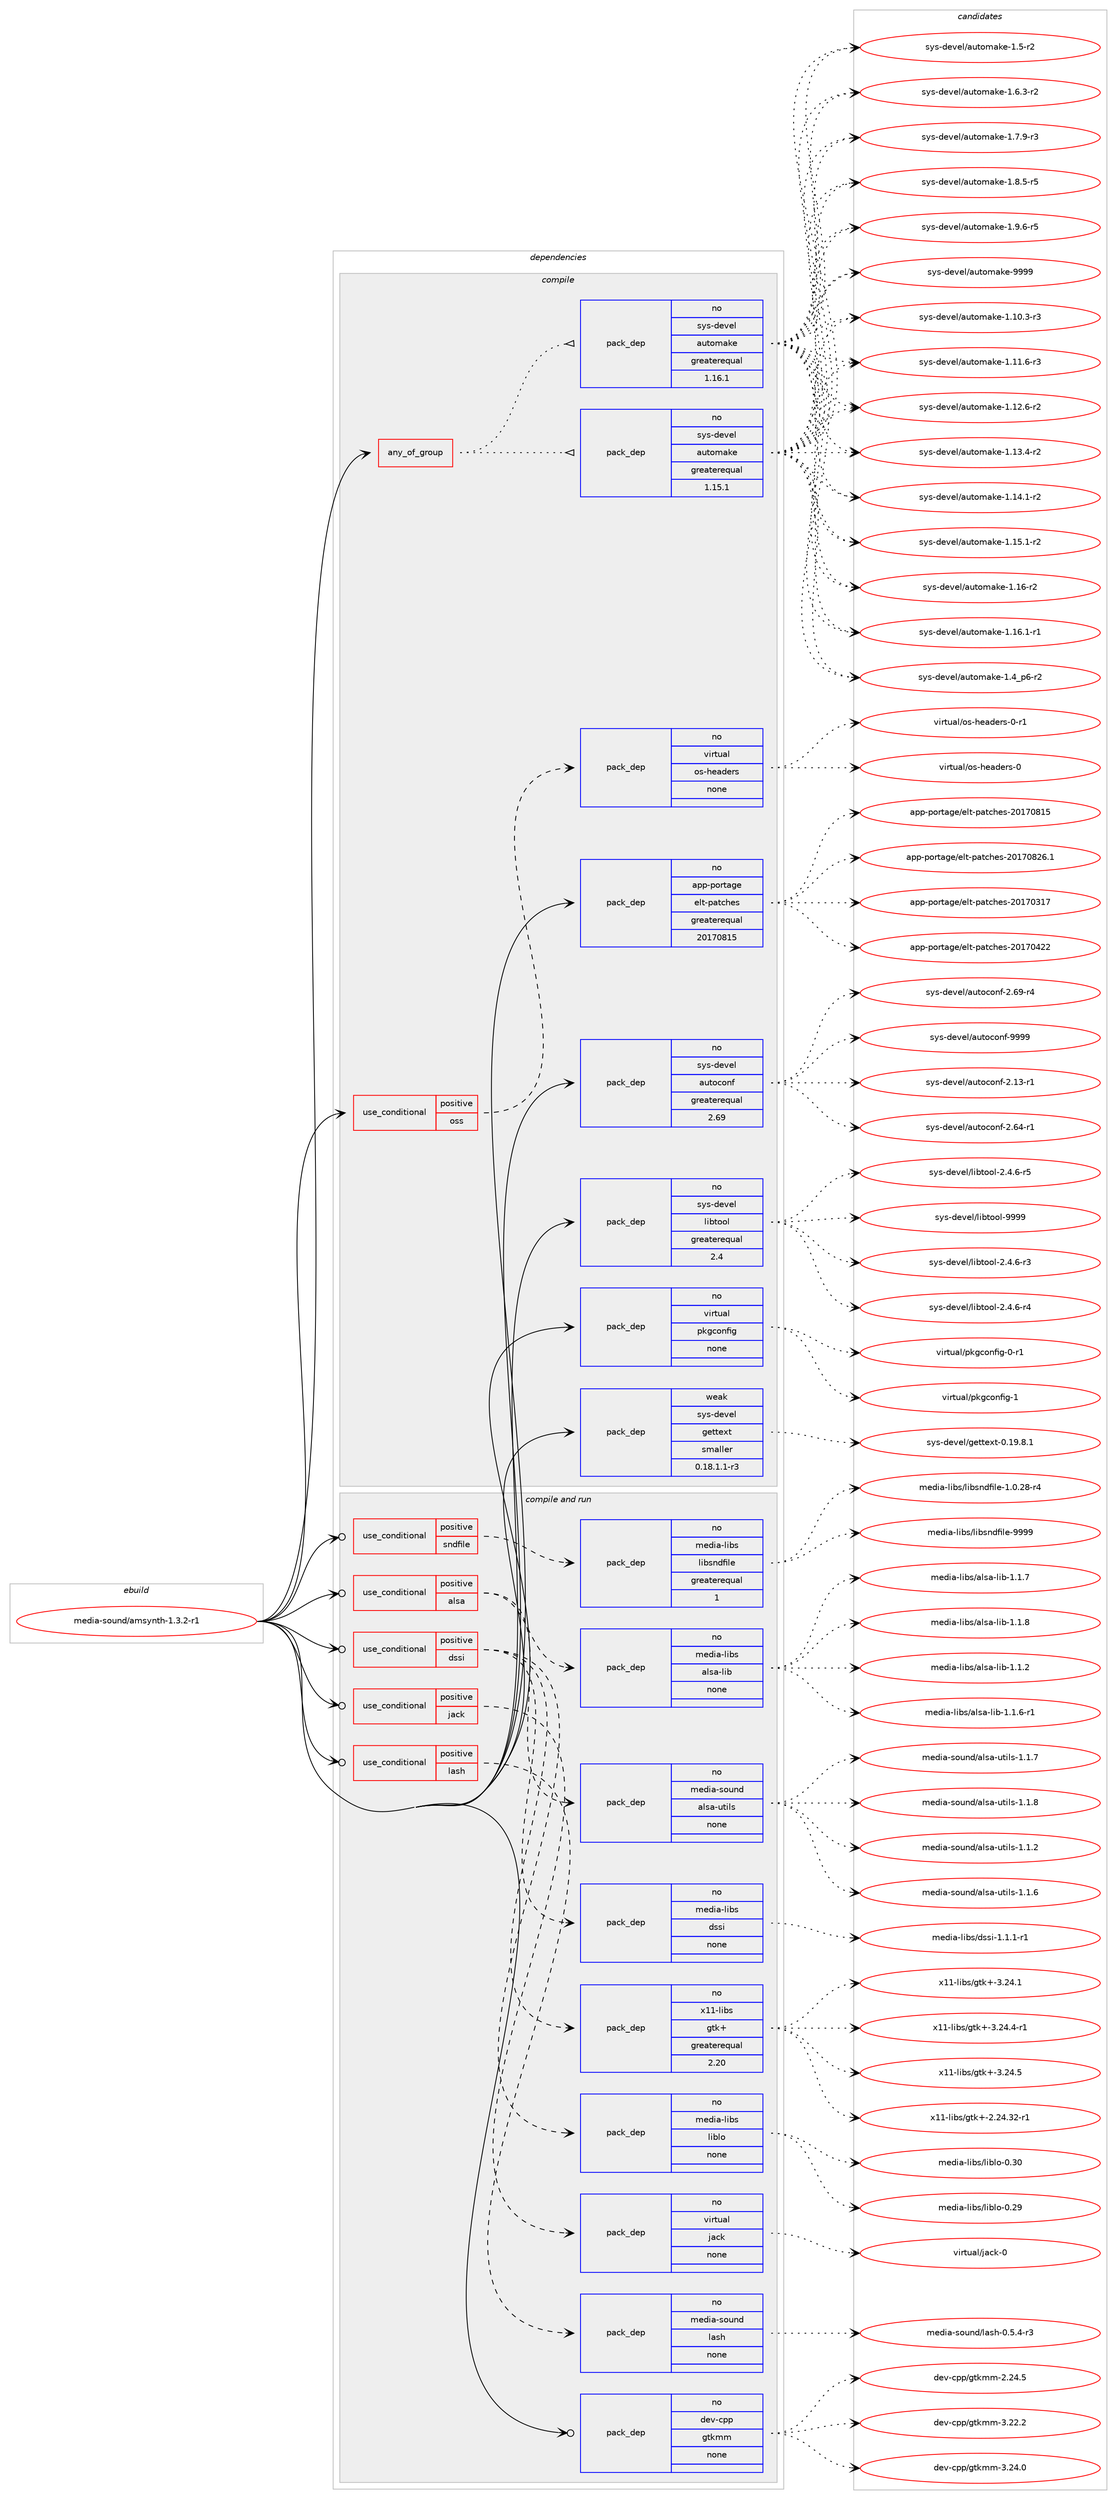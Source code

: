 digraph prolog {

# *************
# Graph options
# *************

newrank=true;
concentrate=true;
compound=true;
graph [rankdir=LR,fontname=Helvetica,fontsize=10,ranksep=1.5];#, ranksep=2.5, nodesep=0.2];
edge  [arrowhead=vee];
node  [fontname=Helvetica,fontsize=10];

# **********
# The ebuild
# **********

subgraph cluster_leftcol {
color=gray;
rank=same;
label=<<i>ebuild</i>>;
id [label="media-sound/amsynth-1.3.2-r1", color=red, width=4, href="../media-sound/amsynth-1.3.2-r1.svg"];
}

# ****************
# The dependencies
# ****************

subgraph cluster_midcol {
color=gray;
label=<<i>dependencies</i>>;
subgraph cluster_compile {
fillcolor="#eeeeee";
style=filled;
label=<<i>compile</i>>;
subgraph any25425 {
dependency1624237 [label=<<TABLE BORDER="0" CELLBORDER="1" CELLSPACING="0" CELLPADDING="4"><TR><TD CELLPADDING="10">any_of_group</TD></TR></TABLE>>, shape=none, color=red];subgraph pack1161282 {
dependency1624238 [label=<<TABLE BORDER="0" CELLBORDER="1" CELLSPACING="0" CELLPADDING="4" WIDTH="220"><TR><TD ROWSPAN="6" CELLPADDING="30">pack_dep</TD></TR><TR><TD WIDTH="110">no</TD></TR><TR><TD>sys-devel</TD></TR><TR><TD>automake</TD></TR><TR><TD>greaterequal</TD></TR><TR><TD>1.16.1</TD></TR></TABLE>>, shape=none, color=blue];
}
dependency1624237:e -> dependency1624238:w [weight=20,style="dotted",arrowhead="oinv"];
subgraph pack1161283 {
dependency1624239 [label=<<TABLE BORDER="0" CELLBORDER="1" CELLSPACING="0" CELLPADDING="4" WIDTH="220"><TR><TD ROWSPAN="6" CELLPADDING="30">pack_dep</TD></TR><TR><TD WIDTH="110">no</TD></TR><TR><TD>sys-devel</TD></TR><TR><TD>automake</TD></TR><TR><TD>greaterequal</TD></TR><TR><TD>1.15.1</TD></TR></TABLE>>, shape=none, color=blue];
}
dependency1624237:e -> dependency1624239:w [weight=20,style="dotted",arrowhead="oinv"];
}
id:e -> dependency1624237:w [weight=20,style="solid",arrowhead="vee"];
subgraph cond436760 {
dependency1624240 [label=<<TABLE BORDER="0" CELLBORDER="1" CELLSPACING="0" CELLPADDING="4"><TR><TD ROWSPAN="3" CELLPADDING="10">use_conditional</TD></TR><TR><TD>positive</TD></TR><TR><TD>oss</TD></TR></TABLE>>, shape=none, color=red];
subgraph pack1161284 {
dependency1624241 [label=<<TABLE BORDER="0" CELLBORDER="1" CELLSPACING="0" CELLPADDING="4" WIDTH="220"><TR><TD ROWSPAN="6" CELLPADDING="30">pack_dep</TD></TR><TR><TD WIDTH="110">no</TD></TR><TR><TD>virtual</TD></TR><TR><TD>os-headers</TD></TR><TR><TD>none</TD></TR><TR><TD></TD></TR></TABLE>>, shape=none, color=blue];
}
dependency1624240:e -> dependency1624241:w [weight=20,style="dashed",arrowhead="vee"];
}
id:e -> dependency1624240:w [weight=20,style="solid",arrowhead="vee"];
subgraph pack1161285 {
dependency1624242 [label=<<TABLE BORDER="0" CELLBORDER="1" CELLSPACING="0" CELLPADDING="4" WIDTH="220"><TR><TD ROWSPAN="6" CELLPADDING="30">pack_dep</TD></TR><TR><TD WIDTH="110">no</TD></TR><TR><TD>app-portage</TD></TR><TR><TD>elt-patches</TD></TR><TR><TD>greaterequal</TD></TR><TR><TD>20170815</TD></TR></TABLE>>, shape=none, color=blue];
}
id:e -> dependency1624242:w [weight=20,style="solid",arrowhead="vee"];
subgraph pack1161286 {
dependency1624243 [label=<<TABLE BORDER="0" CELLBORDER="1" CELLSPACING="0" CELLPADDING="4" WIDTH="220"><TR><TD ROWSPAN="6" CELLPADDING="30">pack_dep</TD></TR><TR><TD WIDTH="110">no</TD></TR><TR><TD>sys-devel</TD></TR><TR><TD>autoconf</TD></TR><TR><TD>greaterequal</TD></TR><TR><TD>2.69</TD></TR></TABLE>>, shape=none, color=blue];
}
id:e -> dependency1624243:w [weight=20,style="solid",arrowhead="vee"];
subgraph pack1161287 {
dependency1624244 [label=<<TABLE BORDER="0" CELLBORDER="1" CELLSPACING="0" CELLPADDING="4" WIDTH="220"><TR><TD ROWSPAN="6" CELLPADDING="30">pack_dep</TD></TR><TR><TD WIDTH="110">no</TD></TR><TR><TD>sys-devel</TD></TR><TR><TD>libtool</TD></TR><TR><TD>greaterequal</TD></TR><TR><TD>2.4</TD></TR></TABLE>>, shape=none, color=blue];
}
id:e -> dependency1624244:w [weight=20,style="solid",arrowhead="vee"];
subgraph pack1161288 {
dependency1624245 [label=<<TABLE BORDER="0" CELLBORDER="1" CELLSPACING="0" CELLPADDING="4" WIDTH="220"><TR><TD ROWSPAN="6" CELLPADDING="30">pack_dep</TD></TR><TR><TD WIDTH="110">no</TD></TR><TR><TD>virtual</TD></TR><TR><TD>pkgconfig</TD></TR><TR><TD>none</TD></TR><TR><TD></TD></TR></TABLE>>, shape=none, color=blue];
}
id:e -> dependency1624245:w [weight=20,style="solid",arrowhead="vee"];
subgraph pack1161289 {
dependency1624246 [label=<<TABLE BORDER="0" CELLBORDER="1" CELLSPACING="0" CELLPADDING="4" WIDTH="220"><TR><TD ROWSPAN="6" CELLPADDING="30">pack_dep</TD></TR><TR><TD WIDTH="110">weak</TD></TR><TR><TD>sys-devel</TD></TR><TR><TD>gettext</TD></TR><TR><TD>smaller</TD></TR><TR><TD>0.18.1.1-r3</TD></TR></TABLE>>, shape=none, color=blue];
}
id:e -> dependency1624246:w [weight=20,style="solid",arrowhead="vee"];
}
subgraph cluster_compileandrun {
fillcolor="#eeeeee";
style=filled;
label=<<i>compile and run</i>>;
subgraph cond436761 {
dependency1624247 [label=<<TABLE BORDER="0" CELLBORDER="1" CELLSPACING="0" CELLPADDING="4"><TR><TD ROWSPAN="3" CELLPADDING="10">use_conditional</TD></TR><TR><TD>positive</TD></TR><TR><TD>alsa</TD></TR></TABLE>>, shape=none, color=red];
subgraph pack1161290 {
dependency1624248 [label=<<TABLE BORDER="0" CELLBORDER="1" CELLSPACING="0" CELLPADDING="4" WIDTH="220"><TR><TD ROWSPAN="6" CELLPADDING="30">pack_dep</TD></TR><TR><TD WIDTH="110">no</TD></TR><TR><TD>media-libs</TD></TR><TR><TD>alsa-lib</TD></TR><TR><TD>none</TD></TR><TR><TD></TD></TR></TABLE>>, shape=none, color=blue];
}
dependency1624247:e -> dependency1624248:w [weight=20,style="dashed",arrowhead="vee"];
subgraph pack1161291 {
dependency1624249 [label=<<TABLE BORDER="0" CELLBORDER="1" CELLSPACING="0" CELLPADDING="4" WIDTH="220"><TR><TD ROWSPAN="6" CELLPADDING="30">pack_dep</TD></TR><TR><TD WIDTH="110">no</TD></TR><TR><TD>media-sound</TD></TR><TR><TD>alsa-utils</TD></TR><TR><TD>none</TD></TR><TR><TD></TD></TR></TABLE>>, shape=none, color=blue];
}
dependency1624247:e -> dependency1624249:w [weight=20,style="dashed",arrowhead="vee"];
}
id:e -> dependency1624247:w [weight=20,style="solid",arrowhead="odotvee"];
subgraph cond436762 {
dependency1624250 [label=<<TABLE BORDER="0" CELLBORDER="1" CELLSPACING="0" CELLPADDING="4"><TR><TD ROWSPAN="3" CELLPADDING="10">use_conditional</TD></TR><TR><TD>positive</TD></TR><TR><TD>dssi</TD></TR></TABLE>>, shape=none, color=red];
subgraph pack1161292 {
dependency1624251 [label=<<TABLE BORDER="0" CELLBORDER="1" CELLSPACING="0" CELLPADDING="4" WIDTH="220"><TR><TD ROWSPAN="6" CELLPADDING="30">pack_dep</TD></TR><TR><TD WIDTH="110">no</TD></TR><TR><TD>media-libs</TD></TR><TR><TD>dssi</TD></TR><TR><TD>none</TD></TR><TR><TD></TD></TR></TABLE>>, shape=none, color=blue];
}
dependency1624250:e -> dependency1624251:w [weight=20,style="dashed",arrowhead="vee"];
subgraph pack1161293 {
dependency1624252 [label=<<TABLE BORDER="0" CELLBORDER="1" CELLSPACING="0" CELLPADDING="4" WIDTH="220"><TR><TD ROWSPAN="6" CELLPADDING="30">pack_dep</TD></TR><TR><TD WIDTH="110">no</TD></TR><TR><TD>media-libs</TD></TR><TR><TD>liblo</TD></TR><TR><TD>none</TD></TR><TR><TD></TD></TR></TABLE>>, shape=none, color=blue];
}
dependency1624250:e -> dependency1624252:w [weight=20,style="dashed",arrowhead="vee"];
subgraph pack1161294 {
dependency1624253 [label=<<TABLE BORDER="0" CELLBORDER="1" CELLSPACING="0" CELLPADDING="4" WIDTH="220"><TR><TD ROWSPAN="6" CELLPADDING="30">pack_dep</TD></TR><TR><TD WIDTH="110">no</TD></TR><TR><TD>x11-libs</TD></TR><TR><TD>gtk+</TD></TR><TR><TD>greaterequal</TD></TR><TR><TD>2.20</TD></TR></TABLE>>, shape=none, color=blue];
}
dependency1624250:e -> dependency1624253:w [weight=20,style="dashed",arrowhead="vee"];
}
id:e -> dependency1624250:w [weight=20,style="solid",arrowhead="odotvee"];
subgraph cond436763 {
dependency1624254 [label=<<TABLE BORDER="0" CELLBORDER="1" CELLSPACING="0" CELLPADDING="4"><TR><TD ROWSPAN="3" CELLPADDING="10">use_conditional</TD></TR><TR><TD>positive</TD></TR><TR><TD>jack</TD></TR></TABLE>>, shape=none, color=red];
subgraph pack1161295 {
dependency1624255 [label=<<TABLE BORDER="0" CELLBORDER="1" CELLSPACING="0" CELLPADDING="4" WIDTH="220"><TR><TD ROWSPAN="6" CELLPADDING="30">pack_dep</TD></TR><TR><TD WIDTH="110">no</TD></TR><TR><TD>virtual</TD></TR><TR><TD>jack</TD></TR><TR><TD>none</TD></TR><TR><TD></TD></TR></TABLE>>, shape=none, color=blue];
}
dependency1624254:e -> dependency1624255:w [weight=20,style="dashed",arrowhead="vee"];
}
id:e -> dependency1624254:w [weight=20,style="solid",arrowhead="odotvee"];
subgraph cond436764 {
dependency1624256 [label=<<TABLE BORDER="0" CELLBORDER="1" CELLSPACING="0" CELLPADDING="4"><TR><TD ROWSPAN="3" CELLPADDING="10">use_conditional</TD></TR><TR><TD>positive</TD></TR><TR><TD>lash</TD></TR></TABLE>>, shape=none, color=red];
subgraph pack1161296 {
dependency1624257 [label=<<TABLE BORDER="0" CELLBORDER="1" CELLSPACING="0" CELLPADDING="4" WIDTH="220"><TR><TD ROWSPAN="6" CELLPADDING="30">pack_dep</TD></TR><TR><TD WIDTH="110">no</TD></TR><TR><TD>media-sound</TD></TR><TR><TD>lash</TD></TR><TR><TD>none</TD></TR><TR><TD></TD></TR></TABLE>>, shape=none, color=blue];
}
dependency1624256:e -> dependency1624257:w [weight=20,style="dashed",arrowhead="vee"];
}
id:e -> dependency1624256:w [weight=20,style="solid",arrowhead="odotvee"];
subgraph cond436765 {
dependency1624258 [label=<<TABLE BORDER="0" CELLBORDER="1" CELLSPACING="0" CELLPADDING="4"><TR><TD ROWSPAN="3" CELLPADDING="10">use_conditional</TD></TR><TR><TD>positive</TD></TR><TR><TD>sndfile</TD></TR></TABLE>>, shape=none, color=red];
subgraph pack1161297 {
dependency1624259 [label=<<TABLE BORDER="0" CELLBORDER="1" CELLSPACING="0" CELLPADDING="4" WIDTH="220"><TR><TD ROWSPAN="6" CELLPADDING="30">pack_dep</TD></TR><TR><TD WIDTH="110">no</TD></TR><TR><TD>media-libs</TD></TR><TR><TD>libsndfile</TD></TR><TR><TD>greaterequal</TD></TR><TR><TD>1</TD></TR></TABLE>>, shape=none, color=blue];
}
dependency1624258:e -> dependency1624259:w [weight=20,style="dashed",arrowhead="vee"];
}
id:e -> dependency1624258:w [weight=20,style="solid",arrowhead="odotvee"];
subgraph pack1161298 {
dependency1624260 [label=<<TABLE BORDER="0" CELLBORDER="1" CELLSPACING="0" CELLPADDING="4" WIDTH="220"><TR><TD ROWSPAN="6" CELLPADDING="30">pack_dep</TD></TR><TR><TD WIDTH="110">no</TD></TR><TR><TD>dev-cpp</TD></TR><TR><TD>gtkmm</TD></TR><TR><TD>none</TD></TR><TR><TD></TD></TR></TABLE>>, shape=none, color=blue];
}
id:e -> dependency1624260:w [weight=20,style="solid",arrowhead="odotvee"];
}
subgraph cluster_run {
fillcolor="#eeeeee";
style=filled;
label=<<i>run</i>>;
}
}

# **************
# The candidates
# **************

subgraph cluster_choices {
rank=same;
color=gray;
label=<<i>candidates</i>>;

subgraph choice1161282 {
color=black;
nodesep=1;
choice11512111545100101118101108479711711611110997107101454946494846514511451 [label="sys-devel/automake-1.10.3-r3", color=red, width=4,href="../sys-devel/automake-1.10.3-r3.svg"];
choice11512111545100101118101108479711711611110997107101454946494946544511451 [label="sys-devel/automake-1.11.6-r3", color=red, width=4,href="../sys-devel/automake-1.11.6-r3.svg"];
choice11512111545100101118101108479711711611110997107101454946495046544511450 [label="sys-devel/automake-1.12.6-r2", color=red, width=4,href="../sys-devel/automake-1.12.6-r2.svg"];
choice11512111545100101118101108479711711611110997107101454946495146524511450 [label="sys-devel/automake-1.13.4-r2", color=red, width=4,href="../sys-devel/automake-1.13.4-r2.svg"];
choice11512111545100101118101108479711711611110997107101454946495246494511450 [label="sys-devel/automake-1.14.1-r2", color=red, width=4,href="../sys-devel/automake-1.14.1-r2.svg"];
choice11512111545100101118101108479711711611110997107101454946495346494511450 [label="sys-devel/automake-1.15.1-r2", color=red, width=4,href="../sys-devel/automake-1.15.1-r2.svg"];
choice1151211154510010111810110847971171161111099710710145494649544511450 [label="sys-devel/automake-1.16-r2", color=red, width=4,href="../sys-devel/automake-1.16-r2.svg"];
choice11512111545100101118101108479711711611110997107101454946495446494511449 [label="sys-devel/automake-1.16.1-r1", color=red, width=4,href="../sys-devel/automake-1.16.1-r1.svg"];
choice115121115451001011181011084797117116111109971071014549465295112544511450 [label="sys-devel/automake-1.4_p6-r2", color=red, width=4,href="../sys-devel/automake-1.4_p6-r2.svg"];
choice11512111545100101118101108479711711611110997107101454946534511450 [label="sys-devel/automake-1.5-r2", color=red, width=4,href="../sys-devel/automake-1.5-r2.svg"];
choice115121115451001011181011084797117116111109971071014549465446514511450 [label="sys-devel/automake-1.6.3-r2", color=red, width=4,href="../sys-devel/automake-1.6.3-r2.svg"];
choice115121115451001011181011084797117116111109971071014549465546574511451 [label="sys-devel/automake-1.7.9-r3", color=red, width=4,href="../sys-devel/automake-1.7.9-r3.svg"];
choice115121115451001011181011084797117116111109971071014549465646534511453 [label="sys-devel/automake-1.8.5-r5", color=red, width=4,href="../sys-devel/automake-1.8.5-r5.svg"];
choice115121115451001011181011084797117116111109971071014549465746544511453 [label="sys-devel/automake-1.9.6-r5", color=red, width=4,href="../sys-devel/automake-1.9.6-r5.svg"];
choice115121115451001011181011084797117116111109971071014557575757 [label="sys-devel/automake-9999", color=red, width=4,href="../sys-devel/automake-9999.svg"];
dependency1624238:e -> choice11512111545100101118101108479711711611110997107101454946494846514511451:w [style=dotted,weight="100"];
dependency1624238:e -> choice11512111545100101118101108479711711611110997107101454946494946544511451:w [style=dotted,weight="100"];
dependency1624238:e -> choice11512111545100101118101108479711711611110997107101454946495046544511450:w [style=dotted,weight="100"];
dependency1624238:e -> choice11512111545100101118101108479711711611110997107101454946495146524511450:w [style=dotted,weight="100"];
dependency1624238:e -> choice11512111545100101118101108479711711611110997107101454946495246494511450:w [style=dotted,weight="100"];
dependency1624238:e -> choice11512111545100101118101108479711711611110997107101454946495346494511450:w [style=dotted,weight="100"];
dependency1624238:e -> choice1151211154510010111810110847971171161111099710710145494649544511450:w [style=dotted,weight="100"];
dependency1624238:e -> choice11512111545100101118101108479711711611110997107101454946495446494511449:w [style=dotted,weight="100"];
dependency1624238:e -> choice115121115451001011181011084797117116111109971071014549465295112544511450:w [style=dotted,weight="100"];
dependency1624238:e -> choice11512111545100101118101108479711711611110997107101454946534511450:w [style=dotted,weight="100"];
dependency1624238:e -> choice115121115451001011181011084797117116111109971071014549465446514511450:w [style=dotted,weight="100"];
dependency1624238:e -> choice115121115451001011181011084797117116111109971071014549465546574511451:w [style=dotted,weight="100"];
dependency1624238:e -> choice115121115451001011181011084797117116111109971071014549465646534511453:w [style=dotted,weight="100"];
dependency1624238:e -> choice115121115451001011181011084797117116111109971071014549465746544511453:w [style=dotted,weight="100"];
dependency1624238:e -> choice115121115451001011181011084797117116111109971071014557575757:w [style=dotted,weight="100"];
}
subgraph choice1161283 {
color=black;
nodesep=1;
choice11512111545100101118101108479711711611110997107101454946494846514511451 [label="sys-devel/automake-1.10.3-r3", color=red, width=4,href="../sys-devel/automake-1.10.3-r3.svg"];
choice11512111545100101118101108479711711611110997107101454946494946544511451 [label="sys-devel/automake-1.11.6-r3", color=red, width=4,href="../sys-devel/automake-1.11.6-r3.svg"];
choice11512111545100101118101108479711711611110997107101454946495046544511450 [label="sys-devel/automake-1.12.6-r2", color=red, width=4,href="../sys-devel/automake-1.12.6-r2.svg"];
choice11512111545100101118101108479711711611110997107101454946495146524511450 [label="sys-devel/automake-1.13.4-r2", color=red, width=4,href="../sys-devel/automake-1.13.4-r2.svg"];
choice11512111545100101118101108479711711611110997107101454946495246494511450 [label="sys-devel/automake-1.14.1-r2", color=red, width=4,href="../sys-devel/automake-1.14.1-r2.svg"];
choice11512111545100101118101108479711711611110997107101454946495346494511450 [label="sys-devel/automake-1.15.1-r2", color=red, width=4,href="../sys-devel/automake-1.15.1-r2.svg"];
choice1151211154510010111810110847971171161111099710710145494649544511450 [label="sys-devel/automake-1.16-r2", color=red, width=4,href="../sys-devel/automake-1.16-r2.svg"];
choice11512111545100101118101108479711711611110997107101454946495446494511449 [label="sys-devel/automake-1.16.1-r1", color=red, width=4,href="../sys-devel/automake-1.16.1-r1.svg"];
choice115121115451001011181011084797117116111109971071014549465295112544511450 [label="sys-devel/automake-1.4_p6-r2", color=red, width=4,href="../sys-devel/automake-1.4_p6-r2.svg"];
choice11512111545100101118101108479711711611110997107101454946534511450 [label="sys-devel/automake-1.5-r2", color=red, width=4,href="../sys-devel/automake-1.5-r2.svg"];
choice115121115451001011181011084797117116111109971071014549465446514511450 [label="sys-devel/automake-1.6.3-r2", color=red, width=4,href="../sys-devel/automake-1.6.3-r2.svg"];
choice115121115451001011181011084797117116111109971071014549465546574511451 [label="sys-devel/automake-1.7.9-r3", color=red, width=4,href="../sys-devel/automake-1.7.9-r3.svg"];
choice115121115451001011181011084797117116111109971071014549465646534511453 [label="sys-devel/automake-1.8.5-r5", color=red, width=4,href="../sys-devel/automake-1.8.5-r5.svg"];
choice115121115451001011181011084797117116111109971071014549465746544511453 [label="sys-devel/automake-1.9.6-r5", color=red, width=4,href="../sys-devel/automake-1.9.6-r5.svg"];
choice115121115451001011181011084797117116111109971071014557575757 [label="sys-devel/automake-9999", color=red, width=4,href="../sys-devel/automake-9999.svg"];
dependency1624239:e -> choice11512111545100101118101108479711711611110997107101454946494846514511451:w [style=dotted,weight="100"];
dependency1624239:e -> choice11512111545100101118101108479711711611110997107101454946494946544511451:w [style=dotted,weight="100"];
dependency1624239:e -> choice11512111545100101118101108479711711611110997107101454946495046544511450:w [style=dotted,weight="100"];
dependency1624239:e -> choice11512111545100101118101108479711711611110997107101454946495146524511450:w [style=dotted,weight="100"];
dependency1624239:e -> choice11512111545100101118101108479711711611110997107101454946495246494511450:w [style=dotted,weight="100"];
dependency1624239:e -> choice11512111545100101118101108479711711611110997107101454946495346494511450:w [style=dotted,weight="100"];
dependency1624239:e -> choice1151211154510010111810110847971171161111099710710145494649544511450:w [style=dotted,weight="100"];
dependency1624239:e -> choice11512111545100101118101108479711711611110997107101454946495446494511449:w [style=dotted,weight="100"];
dependency1624239:e -> choice115121115451001011181011084797117116111109971071014549465295112544511450:w [style=dotted,weight="100"];
dependency1624239:e -> choice11512111545100101118101108479711711611110997107101454946534511450:w [style=dotted,weight="100"];
dependency1624239:e -> choice115121115451001011181011084797117116111109971071014549465446514511450:w [style=dotted,weight="100"];
dependency1624239:e -> choice115121115451001011181011084797117116111109971071014549465546574511451:w [style=dotted,weight="100"];
dependency1624239:e -> choice115121115451001011181011084797117116111109971071014549465646534511453:w [style=dotted,weight="100"];
dependency1624239:e -> choice115121115451001011181011084797117116111109971071014549465746544511453:w [style=dotted,weight="100"];
dependency1624239:e -> choice115121115451001011181011084797117116111109971071014557575757:w [style=dotted,weight="100"];
}
subgraph choice1161284 {
color=black;
nodesep=1;
choice118105114116117971084711111545104101971001011141154548 [label="virtual/os-headers-0", color=red, width=4,href="../virtual/os-headers-0.svg"];
choice1181051141161179710847111115451041019710010111411545484511449 [label="virtual/os-headers-0-r1", color=red, width=4,href="../virtual/os-headers-0-r1.svg"];
dependency1624241:e -> choice118105114116117971084711111545104101971001011141154548:w [style=dotted,weight="100"];
dependency1624241:e -> choice1181051141161179710847111115451041019710010111411545484511449:w [style=dotted,weight="100"];
}
subgraph choice1161285 {
color=black;
nodesep=1;
choice97112112451121111141169710310147101108116451129711699104101115455048495548514955 [label="app-portage/elt-patches-20170317", color=red, width=4,href="../app-portage/elt-patches-20170317.svg"];
choice97112112451121111141169710310147101108116451129711699104101115455048495548525050 [label="app-portage/elt-patches-20170422", color=red, width=4,href="../app-portage/elt-patches-20170422.svg"];
choice97112112451121111141169710310147101108116451129711699104101115455048495548564953 [label="app-portage/elt-patches-20170815", color=red, width=4,href="../app-portage/elt-patches-20170815.svg"];
choice971121124511211111411697103101471011081164511297116991041011154550484955485650544649 [label="app-portage/elt-patches-20170826.1", color=red, width=4,href="../app-portage/elt-patches-20170826.1.svg"];
dependency1624242:e -> choice97112112451121111141169710310147101108116451129711699104101115455048495548514955:w [style=dotted,weight="100"];
dependency1624242:e -> choice97112112451121111141169710310147101108116451129711699104101115455048495548525050:w [style=dotted,weight="100"];
dependency1624242:e -> choice97112112451121111141169710310147101108116451129711699104101115455048495548564953:w [style=dotted,weight="100"];
dependency1624242:e -> choice971121124511211111411697103101471011081164511297116991041011154550484955485650544649:w [style=dotted,weight="100"];
}
subgraph choice1161286 {
color=black;
nodesep=1;
choice1151211154510010111810110847971171161119911111010245504649514511449 [label="sys-devel/autoconf-2.13-r1", color=red, width=4,href="../sys-devel/autoconf-2.13-r1.svg"];
choice1151211154510010111810110847971171161119911111010245504654524511449 [label="sys-devel/autoconf-2.64-r1", color=red, width=4,href="../sys-devel/autoconf-2.64-r1.svg"];
choice1151211154510010111810110847971171161119911111010245504654574511452 [label="sys-devel/autoconf-2.69-r4", color=red, width=4,href="../sys-devel/autoconf-2.69-r4.svg"];
choice115121115451001011181011084797117116111991111101024557575757 [label="sys-devel/autoconf-9999", color=red, width=4,href="../sys-devel/autoconf-9999.svg"];
dependency1624243:e -> choice1151211154510010111810110847971171161119911111010245504649514511449:w [style=dotted,weight="100"];
dependency1624243:e -> choice1151211154510010111810110847971171161119911111010245504654524511449:w [style=dotted,weight="100"];
dependency1624243:e -> choice1151211154510010111810110847971171161119911111010245504654574511452:w [style=dotted,weight="100"];
dependency1624243:e -> choice115121115451001011181011084797117116111991111101024557575757:w [style=dotted,weight="100"];
}
subgraph choice1161287 {
color=black;
nodesep=1;
choice1151211154510010111810110847108105981161111111084550465246544511451 [label="sys-devel/libtool-2.4.6-r3", color=red, width=4,href="../sys-devel/libtool-2.4.6-r3.svg"];
choice1151211154510010111810110847108105981161111111084550465246544511452 [label="sys-devel/libtool-2.4.6-r4", color=red, width=4,href="../sys-devel/libtool-2.4.6-r4.svg"];
choice1151211154510010111810110847108105981161111111084550465246544511453 [label="sys-devel/libtool-2.4.6-r5", color=red, width=4,href="../sys-devel/libtool-2.4.6-r5.svg"];
choice1151211154510010111810110847108105981161111111084557575757 [label="sys-devel/libtool-9999", color=red, width=4,href="../sys-devel/libtool-9999.svg"];
dependency1624244:e -> choice1151211154510010111810110847108105981161111111084550465246544511451:w [style=dotted,weight="100"];
dependency1624244:e -> choice1151211154510010111810110847108105981161111111084550465246544511452:w [style=dotted,weight="100"];
dependency1624244:e -> choice1151211154510010111810110847108105981161111111084550465246544511453:w [style=dotted,weight="100"];
dependency1624244:e -> choice1151211154510010111810110847108105981161111111084557575757:w [style=dotted,weight="100"];
}
subgraph choice1161288 {
color=black;
nodesep=1;
choice11810511411611797108471121071039911111010210510345484511449 [label="virtual/pkgconfig-0-r1", color=red, width=4,href="../virtual/pkgconfig-0-r1.svg"];
choice1181051141161179710847112107103991111101021051034549 [label="virtual/pkgconfig-1", color=red, width=4,href="../virtual/pkgconfig-1.svg"];
dependency1624245:e -> choice11810511411611797108471121071039911111010210510345484511449:w [style=dotted,weight="100"];
dependency1624245:e -> choice1181051141161179710847112107103991111101021051034549:w [style=dotted,weight="100"];
}
subgraph choice1161289 {
color=black;
nodesep=1;
choice1151211154510010111810110847103101116116101120116454846495746564649 [label="sys-devel/gettext-0.19.8.1", color=red, width=4,href="../sys-devel/gettext-0.19.8.1.svg"];
dependency1624246:e -> choice1151211154510010111810110847103101116116101120116454846495746564649:w [style=dotted,weight="100"];
}
subgraph choice1161290 {
color=black;
nodesep=1;
choice1091011001059745108105981154797108115974510810598454946494650 [label="media-libs/alsa-lib-1.1.2", color=red, width=4,href="../media-libs/alsa-lib-1.1.2.svg"];
choice10910110010597451081059811547971081159745108105984549464946544511449 [label="media-libs/alsa-lib-1.1.6-r1", color=red, width=4,href="../media-libs/alsa-lib-1.1.6-r1.svg"];
choice1091011001059745108105981154797108115974510810598454946494655 [label="media-libs/alsa-lib-1.1.7", color=red, width=4,href="../media-libs/alsa-lib-1.1.7.svg"];
choice1091011001059745108105981154797108115974510810598454946494656 [label="media-libs/alsa-lib-1.1.8", color=red, width=4,href="../media-libs/alsa-lib-1.1.8.svg"];
dependency1624248:e -> choice1091011001059745108105981154797108115974510810598454946494650:w [style=dotted,weight="100"];
dependency1624248:e -> choice10910110010597451081059811547971081159745108105984549464946544511449:w [style=dotted,weight="100"];
dependency1624248:e -> choice1091011001059745108105981154797108115974510810598454946494655:w [style=dotted,weight="100"];
dependency1624248:e -> choice1091011001059745108105981154797108115974510810598454946494656:w [style=dotted,weight="100"];
}
subgraph choice1161291 {
color=black;
nodesep=1;
choice109101100105974511511111711010047971081159745117116105108115454946494650 [label="media-sound/alsa-utils-1.1.2", color=red, width=4,href="../media-sound/alsa-utils-1.1.2.svg"];
choice109101100105974511511111711010047971081159745117116105108115454946494654 [label="media-sound/alsa-utils-1.1.6", color=red, width=4,href="../media-sound/alsa-utils-1.1.6.svg"];
choice109101100105974511511111711010047971081159745117116105108115454946494655 [label="media-sound/alsa-utils-1.1.7", color=red, width=4,href="../media-sound/alsa-utils-1.1.7.svg"];
choice109101100105974511511111711010047971081159745117116105108115454946494656 [label="media-sound/alsa-utils-1.1.8", color=red, width=4,href="../media-sound/alsa-utils-1.1.8.svg"];
dependency1624249:e -> choice109101100105974511511111711010047971081159745117116105108115454946494650:w [style=dotted,weight="100"];
dependency1624249:e -> choice109101100105974511511111711010047971081159745117116105108115454946494654:w [style=dotted,weight="100"];
dependency1624249:e -> choice109101100105974511511111711010047971081159745117116105108115454946494655:w [style=dotted,weight="100"];
dependency1624249:e -> choice109101100105974511511111711010047971081159745117116105108115454946494656:w [style=dotted,weight="100"];
}
subgraph choice1161292 {
color=black;
nodesep=1;
choice109101100105974510810598115471001151151054549464946494511449 [label="media-libs/dssi-1.1.1-r1", color=red, width=4,href="../media-libs/dssi-1.1.1-r1.svg"];
dependency1624251:e -> choice109101100105974510810598115471001151151054549464946494511449:w [style=dotted,weight="100"];
}
subgraph choice1161293 {
color=black;
nodesep=1;
choice10910110010597451081059811547108105981081114548465057 [label="media-libs/liblo-0.29", color=red, width=4,href="../media-libs/liblo-0.29.svg"];
choice10910110010597451081059811547108105981081114548465148 [label="media-libs/liblo-0.30", color=red, width=4,href="../media-libs/liblo-0.30.svg"];
dependency1624252:e -> choice10910110010597451081059811547108105981081114548465057:w [style=dotted,weight="100"];
dependency1624252:e -> choice10910110010597451081059811547108105981081114548465148:w [style=dotted,weight="100"];
}
subgraph choice1161294 {
color=black;
nodesep=1;
choice12049494510810598115471031161074345504650524651504511449 [label="x11-libs/gtk+-2.24.32-r1", color=red, width=4,href="../x11-libs/gtk+-2.24.32-r1.svg"];
choice12049494510810598115471031161074345514650524649 [label="x11-libs/gtk+-3.24.1", color=red, width=4,href="../x11-libs/gtk+-3.24.1.svg"];
choice120494945108105981154710311610743455146505246524511449 [label="x11-libs/gtk+-3.24.4-r1", color=red, width=4,href="../x11-libs/gtk+-3.24.4-r1.svg"];
choice12049494510810598115471031161074345514650524653 [label="x11-libs/gtk+-3.24.5", color=red, width=4,href="../x11-libs/gtk+-3.24.5.svg"];
dependency1624253:e -> choice12049494510810598115471031161074345504650524651504511449:w [style=dotted,weight="100"];
dependency1624253:e -> choice12049494510810598115471031161074345514650524649:w [style=dotted,weight="100"];
dependency1624253:e -> choice120494945108105981154710311610743455146505246524511449:w [style=dotted,weight="100"];
dependency1624253:e -> choice12049494510810598115471031161074345514650524653:w [style=dotted,weight="100"];
}
subgraph choice1161295 {
color=black;
nodesep=1;
choice118105114116117971084710697991074548 [label="virtual/jack-0", color=red, width=4,href="../virtual/jack-0.svg"];
dependency1624255:e -> choice118105114116117971084710697991074548:w [style=dotted,weight="100"];
}
subgraph choice1161296 {
color=black;
nodesep=1;
choice109101100105974511511111711010047108971151044548465346524511451 [label="media-sound/lash-0.5.4-r3", color=red, width=4,href="../media-sound/lash-0.5.4-r3.svg"];
dependency1624257:e -> choice109101100105974511511111711010047108971151044548465346524511451:w [style=dotted,weight="100"];
}
subgraph choice1161297 {
color=black;
nodesep=1;
choice1091011001059745108105981154710810598115110100102105108101454946484650564511452 [label="media-libs/libsndfile-1.0.28-r4", color=red, width=4,href="../media-libs/libsndfile-1.0.28-r4.svg"];
choice10910110010597451081059811547108105981151101001021051081014557575757 [label="media-libs/libsndfile-9999", color=red, width=4,href="../media-libs/libsndfile-9999.svg"];
dependency1624259:e -> choice1091011001059745108105981154710810598115110100102105108101454946484650564511452:w [style=dotted,weight="100"];
dependency1624259:e -> choice10910110010597451081059811547108105981151101001021051081014557575757:w [style=dotted,weight="100"];
}
subgraph choice1161298 {
color=black;
nodesep=1;
choice10010111845991121124710311610710910945504650524653 [label="dev-cpp/gtkmm-2.24.5", color=red, width=4,href="../dev-cpp/gtkmm-2.24.5.svg"];
choice10010111845991121124710311610710910945514650504650 [label="dev-cpp/gtkmm-3.22.2", color=red, width=4,href="../dev-cpp/gtkmm-3.22.2.svg"];
choice10010111845991121124710311610710910945514650524648 [label="dev-cpp/gtkmm-3.24.0", color=red, width=4,href="../dev-cpp/gtkmm-3.24.0.svg"];
dependency1624260:e -> choice10010111845991121124710311610710910945504650524653:w [style=dotted,weight="100"];
dependency1624260:e -> choice10010111845991121124710311610710910945514650504650:w [style=dotted,weight="100"];
dependency1624260:e -> choice10010111845991121124710311610710910945514650524648:w [style=dotted,weight="100"];
}
}

}
